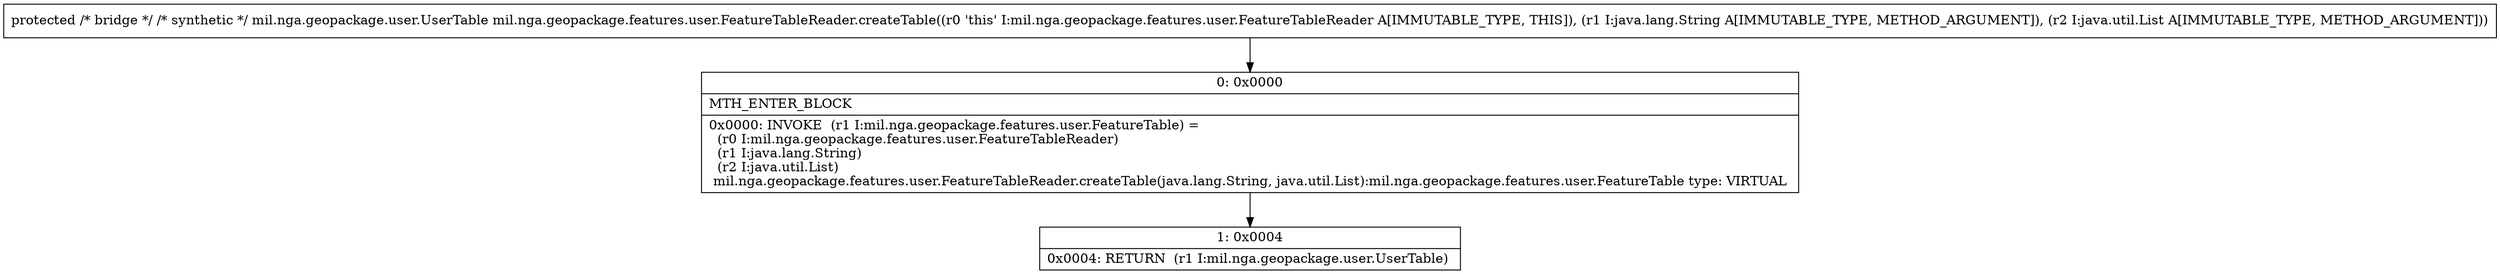 digraph "CFG formil.nga.geopackage.features.user.FeatureTableReader.createTable(Ljava\/lang\/String;Ljava\/util\/List;)Lmil\/nga\/geopackage\/user\/UserTable;" {
Node_0 [shape=record,label="{0\:\ 0x0000|MTH_ENTER_BLOCK\l|0x0000: INVOKE  (r1 I:mil.nga.geopackage.features.user.FeatureTable) = \l  (r0 I:mil.nga.geopackage.features.user.FeatureTableReader)\l  (r1 I:java.lang.String)\l  (r2 I:java.util.List)\l mil.nga.geopackage.features.user.FeatureTableReader.createTable(java.lang.String, java.util.List):mil.nga.geopackage.features.user.FeatureTable type: VIRTUAL \l}"];
Node_1 [shape=record,label="{1\:\ 0x0004|0x0004: RETURN  (r1 I:mil.nga.geopackage.user.UserTable) \l}"];
MethodNode[shape=record,label="{protected \/* bridge *\/ \/* synthetic *\/ mil.nga.geopackage.user.UserTable mil.nga.geopackage.features.user.FeatureTableReader.createTable((r0 'this' I:mil.nga.geopackage.features.user.FeatureTableReader A[IMMUTABLE_TYPE, THIS]), (r1 I:java.lang.String A[IMMUTABLE_TYPE, METHOD_ARGUMENT]), (r2 I:java.util.List A[IMMUTABLE_TYPE, METHOD_ARGUMENT])) }"];
MethodNode -> Node_0;
Node_0 -> Node_1;
}

